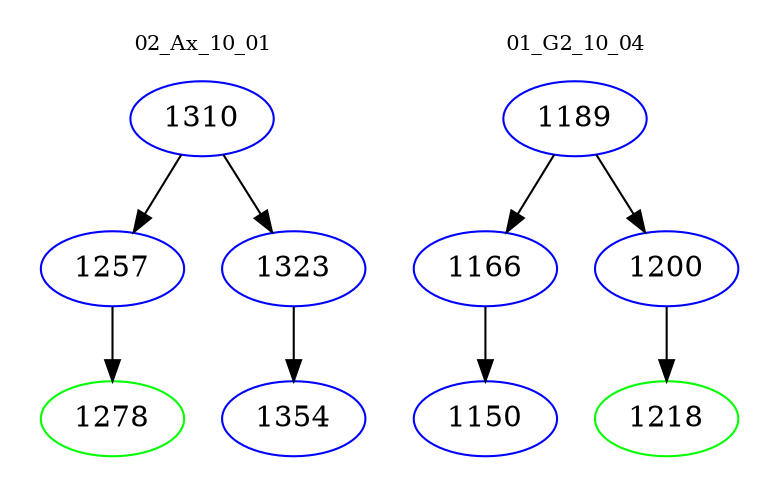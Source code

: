 digraph{
subgraph cluster_0 {
color = white
label = "02_Ax_10_01";
fontsize=10;
T0_1310 [label="1310", color="blue"]
T0_1310 -> T0_1257 [color="black"]
T0_1257 [label="1257", color="blue"]
T0_1257 -> T0_1278 [color="black"]
T0_1278 [label="1278", color="green"]
T0_1310 -> T0_1323 [color="black"]
T0_1323 [label="1323", color="blue"]
T0_1323 -> T0_1354 [color="black"]
T0_1354 [label="1354", color="blue"]
}
subgraph cluster_1 {
color = white
label = "01_G2_10_04";
fontsize=10;
T1_1189 [label="1189", color="blue"]
T1_1189 -> T1_1166 [color="black"]
T1_1166 [label="1166", color="blue"]
T1_1166 -> T1_1150 [color="black"]
T1_1150 [label="1150", color="blue"]
T1_1189 -> T1_1200 [color="black"]
T1_1200 [label="1200", color="blue"]
T1_1200 -> T1_1218 [color="black"]
T1_1218 [label="1218", color="green"]
}
}
